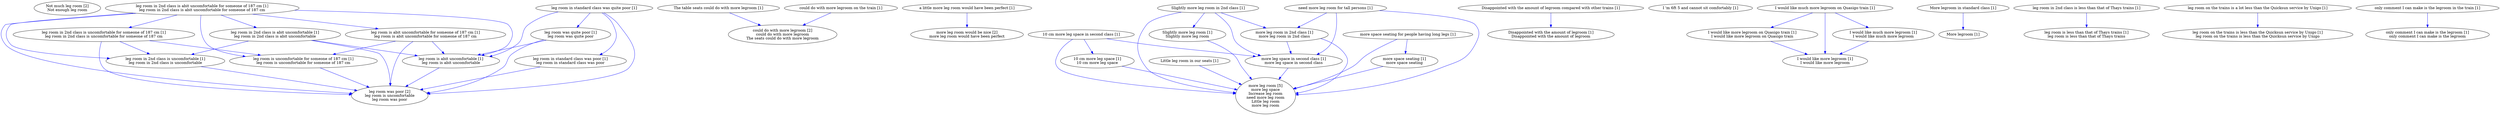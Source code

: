 digraph collapsedGraph {
"Not much leg room [2]\nNot enough leg room""leg room was poor [2]\nleg room is uncomfortable\nleg room was poor""could do with more legroom [2]\ncould do with more legroom\nThe seats could do with more legroom""more leg room would be nice [2]\nmore leg room would have been perfect""more leg room [5]\nmore leg space\nIncrease leg room\nneed more leg room\nLittle leg room\nmore leg room""10 cm more leg space in second class [1]""more leg space in second class [1]\nmore leg space in second class""10 cm more leg space [1]\n10 cm more leg space""Disappointed with the amount of legroom compared with other trains [1]""Disappointed with the amount of legroom [1]\nDisappointed with the amount of legroom""I 'm 6ft 5 and cannot sit comfortably [1]""I would like much more legroom on Quasigo train [1]""I would like more legroom on Quasigo train [1]\nI would like more legroom on Quasigo train""I would like more legroom [1]\nI would like more legroom""I would like much more legroom [1]\nI would like much more legroom""Little leg room in our seats [1]""More legroom [1]""More legroom in standard class [1]""Slightly more leg room in 2nd class [1]""more leg room in 2nd class [1]\nmore leg room in 2nd class""Slightly more leg room [1]\nSlightly more leg room""The table seats could do with more legroom [1]""a little more leg room would have been perfect [1]""could do with more legroom on the train [1]""leg room in 2nd class is abit uncomfortable for someone of 187 cm [1]\nleg room in 2nd class is abit uncomfortable for someone of 187 cm""leg room is abit uncomfortable for someone of 187 cm [1]\nleg room is abit uncomfortable for someone of 187 cm""leg room is abit uncomfortable [1]\nleg room is abit uncomfortable""leg room is uncomfortable for someone of 187 cm [1]\nleg room is uncomfortable for someone of 187 cm""leg room in 2nd class is abit uncomfortable [1]\nleg room in 2nd class is abit uncomfortable""leg room in 2nd class is uncomfortable [1]\nleg room in 2nd class is uncomfortable""leg room in 2nd class is uncomfortable for someone of 187 cm [1]\nleg room in 2nd class is uncomfortable for someone of 187 cm""leg room in 2nd class is less than that of Thays trains [1]""leg room is less than that of Thays trains [1]\nleg room is less than that of Thays trains""leg room in standard class was quite poor [1]""leg room in standard class was poor [1]\nleg room in standard class was poor""leg room was quite poor [1]\nleg room was quite poor""leg room on the trains is a lot less than the Quicksun service by Unigo [1]""leg room on the trains is less than the Quicksun service by Unigo [1]\nleg room on the trains is less than the Quicksun service by Unigo""more space seating for people having long legs [1]""more space seating [1]\nmore space seating""need more leg room for tall persons [1]""only comment I can make is the legroom in the train [1]""only comment I can make is the legroom [1]\nonly comment I can make is the legroom""Slightly more leg room [1]\nSlightly more leg room" -> "more leg room [5]\nmore leg space\nIncrease leg room\nneed more leg room\nLittle leg room\nmore leg room" [color=blue]
"leg room in standard class was poor [1]\nleg room in standard class was poor" -> "leg room was poor [2]\nleg room is uncomfortable\nleg room was poor" [color=blue]
"Slightly more leg room in 2nd class [1]" -> "more leg room [5]\nmore leg space\nIncrease leg room\nneed more leg room\nLittle leg room\nmore leg room" [color=blue]
"leg room in 2nd class is abit uncomfortable [1]\nleg room in 2nd class is abit uncomfortable" -> "leg room was poor [2]\nleg room is uncomfortable\nleg room was poor" [color=blue]
"could do with more legroom on the train [1]" -> "could do with more legroom [2]\ncould do with more legroom\nThe seats could do with more legroom" [color=blue]
"Little leg room in our seats [1]" -> "more leg room [5]\nmore leg space\nIncrease leg room\nneed more leg room\nLittle leg room\nmore leg room" [color=blue]
"leg room in 2nd class is abit uncomfortable for someone of 187 cm [1]\nleg room in 2nd class is abit uncomfortable for someone of 187 cm" -> "leg room was poor [2]\nleg room is uncomfortable\nleg room was poor" [color=blue]
"leg room is abit uncomfortable for someone of 187 cm [1]\nleg room is abit uncomfortable for someone of 187 cm" -> "leg room was poor [2]\nleg room is uncomfortable\nleg room was poor" [color=blue]
"The table seats could do with more legroom [1]" -> "could do with more legroom [2]\ncould do with more legroom\nThe seats could do with more legroom" [color=blue]
"leg room in 2nd class is uncomfortable for someone of 187 cm [1]\nleg room in 2nd class is uncomfortable for someone of 187 cm" -> "leg room was poor [2]\nleg room is uncomfortable\nleg room was poor" [color=blue]
"need more leg room for tall persons [1]" -> "more leg room in 2nd class [1]\nmore leg room in 2nd class" [color=blue]
"10 cm more leg space [1]\n10 cm more leg space" -> "more leg room [5]\nmore leg space\nIncrease leg room\nneed more leg room\nLittle leg room\nmore leg room" [color=blue]
"10 cm more leg space in second class [1]" -> "more leg room [5]\nmore leg space\nIncrease leg room\nneed more leg room\nLittle leg room\nmore leg room" [color=blue]
"more space seating [1]\nmore space seating" -> "more leg room [5]\nmore leg space\nIncrease leg room\nneed more leg room\nLittle leg room\nmore leg room" [color=blue]
"need more leg room for tall persons [1]" -> "more leg space in second class [1]\nmore leg space in second class" [color=blue]
"leg room was quite poor [1]\nleg room was quite poor" -> "leg room was poor [2]\nleg room is uncomfortable\nleg room was poor" [color=blue]
"more leg room in 2nd class [1]\nmore leg room in 2nd class" -> "more leg space in second class [1]\nmore leg space in second class" [color=blue]
"leg room is uncomfortable for someone of 187 cm [1]\nleg room is uncomfortable for someone of 187 cm" -> "leg room was poor [2]\nleg room is uncomfortable\nleg room was poor" [color=blue]
"more leg space in second class [1]\nmore leg space in second class" -> "more leg room [5]\nmore leg space\nIncrease leg room\nneed more leg room\nLittle leg room\nmore leg room" [color=blue]
"need more leg room for tall persons [1]" -> "more leg room [5]\nmore leg space\nIncrease leg room\nneed more leg room\nLittle leg room\nmore leg room" [color=blue]
"leg room in standard class was quite poor [1]" -> "leg room was poor [2]\nleg room is uncomfortable\nleg room was poor" [color=blue]
"leg room was quite poor [1]\nleg room was quite poor" -> "leg room is abit uncomfortable [1]\nleg room is abit uncomfortable" [color=blue]
"more leg room in 2nd class [1]\nmore leg room in 2nd class" -> "more leg room [5]\nmore leg space\nIncrease leg room\nneed more leg room\nLittle leg room\nmore leg room" [color=blue]
"more space seating for people having long legs [1]" -> "more leg room [5]\nmore leg space\nIncrease leg room\nneed more leg room\nLittle leg room\nmore leg room" [color=blue]
"a little more leg room would have been perfect [1]" -> "more leg room would be nice [2]\nmore leg room would have been perfect" [color=blue]
"leg room in 2nd class is uncomfortable [1]\nleg room in 2nd class is uncomfortable" -> "leg room was poor [2]\nleg room is uncomfortable\nleg room was poor" [color=blue]
"leg room is abit uncomfortable [1]\nleg room is abit uncomfortable" -> "leg room was poor [2]\nleg room is uncomfortable\nleg room was poor" [color=blue]
"10 cm more leg space in second class [1]" -> "more leg space in second class [1]\nmore leg space in second class" [color=blue]
"10 cm more leg space in second class [1]" -> "10 cm more leg space [1]\n10 cm more leg space" [color=blue]
"Disappointed with the amount of legroom compared with other trains [1]" -> "Disappointed with the amount of legroom [1]\nDisappointed with the amount of legroom" [color=blue]
"I would like much more legroom on Quasigo train [1]" -> "I would like more legroom on Quasigo train [1]\nI would like more legroom on Quasigo train" [color=blue]
"I would like more legroom on Quasigo train [1]\nI would like more legroom on Quasigo train" -> "I would like more legroom [1]\nI would like more legroom" [color=blue]
"I would like much more legroom on Quasigo train [1]" -> "I would like much more legroom [1]\nI would like much more legroom" [color=blue]
"I would like much more legroom [1]\nI would like much more legroom" -> "I would like more legroom [1]\nI would like more legroom" [color=blue]
"I would like much more legroom on Quasigo train [1]" -> "I would like more legroom [1]\nI would like more legroom" [color=blue]
"More legroom in standard class [1]" -> "More legroom [1]" [color=blue]
"Slightly more leg room in 2nd class [1]" -> "more leg room in 2nd class [1]\nmore leg room in 2nd class" [color=blue]
"Slightly more leg room in 2nd class [1]" -> "Slightly more leg room [1]\nSlightly more leg room" [color=blue]
"leg room in 2nd class is abit uncomfortable for someone of 187 cm [1]\nleg room in 2nd class is abit uncomfortable for someone of 187 cm" -> "leg room is abit uncomfortable for someone of 187 cm [1]\nleg room is abit uncomfortable for someone of 187 cm" [color=blue]
"leg room is abit uncomfortable for someone of 187 cm [1]\nleg room is abit uncomfortable for someone of 187 cm" -> "leg room is abit uncomfortable [1]\nleg room is abit uncomfortable" [color=blue]
"leg room is abit uncomfortable for someone of 187 cm [1]\nleg room is abit uncomfortable for someone of 187 cm" -> "leg room is uncomfortable for someone of 187 cm [1]\nleg room is uncomfortable for someone of 187 cm" [color=blue]
"leg room in 2nd class is abit uncomfortable for someone of 187 cm [1]\nleg room in 2nd class is abit uncomfortable for someone of 187 cm" -> "leg room in 2nd class is abit uncomfortable [1]\nleg room in 2nd class is abit uncomfortable" [color=blue]
"leg room in 2nd class is abit uncomfortable [1]\nleg room in 2nd class is abit uncomfortable" -> "leg room is abit uncomfortable [1]\nleg room is abit uncomfortable" [color=blue]
"leg room in 2nd class is abit uncomfortable [1]\nleg room in 2nd class is abit uncomfortable" -> "leg room in 2nd class is uncomfortable [1]\nleg room in 2nd class is uncomfortable" [color=blue]
"leg room in 2nd class is abit uncomfortable for someone of 187 cm [1]\nleg room in 2nd class is abit uncomfortable for someone of 187 cm" -> "leg room in 2nd class is uncomfortable for someone of 187 cm [1]\nleg room in 2nd class is uncomfortable for someone of 187 cm" [color=blue]
"leg room in 2nd class is uncomfortable for someone of 187 cm [1]\nleg room in 2nd class is uncomfortable for someone of 187 cm" -> "leg room is uncomfortable for someone of 187 cm [1]\nleg room is uncomfortable for someone of 187 cm" [color=blue]
"leg room in 2nd class is uncomfortable for someone of 187 cm [1]\nleg room in 2nd class is uncomfortable for someone of 187 cm" -> "leg room in 2nd class is uncomfortable [1]\nleg room in 2nd class is uncomfortable" [color=blue]
"leg room in 2nd class is abit uncomfortable for someone of 187 cm [1]\nleg room in 2nd class is abit uncomfortable for someone of 187 cm" -> "leg room is abit uncomfortable [1]\nleg room is abit uncomfortable" [color=blue]
"leg room in 2nd class is abit uncomfortable for someone of 187 cm [1]\nleg room in 2nd class is abit uncomfortable for someone of 187 cm" -> "leg room is uncomfortable for someone of 187 cm [1]\nleg room is uncomfortable for someone of 187 cm" [color=blue]
"leg room in 2nd class is abit uncomfortable for someone of 187 cm [1]\nleg room in 2nd class is abit uncomfortable for someone of 187 cm" -> "leg room in 2nd class is uncomfortable [1]\nleg room in 2nd class is uncomfortable" [color=blue]
"leg room in 2nd class is less than that of Thays trains [1]" -> "leg room is less than that of Thays trains [1]\nleg room is less than that of Thays trains" [color=blue]
"leg room in standard class was quite poor [1]" -> "leg room in standard class was poor [1]\nleg room in standard class was poor" [color=blue]
"leg room in standard class was quite poor [1]" -> "leg room was quite poor [1]\nleg room was quite poor" [color=blue]
"leg room on the trains is a lot less than the Quicksun service by Unigo [1]" -> "leg room on the trains is less than the Quicksun service by Unigo [1]\nleg room on the trains is less than the Quicksun service by Unigo" [color=blue]
"more space seating for people having long legs [1]" -> "more space seating [1]\nmore space seating" [color=blue]
"only comment I can make is the legroom in the train [1]" -> "only comment I can make is the legroom [1]\nonly comment I can make is the legroom" [color=blue]
"Slightly more leg room in 2nd class [1]" -> "more leg space in second class [1]\nmore leg space in second class" [color=blue]
"leg room in standard class was quite poor [1]" -> "leg room is abit uncomfortable [1]\nleg room is abit uncomfortable" [color=blue]
}